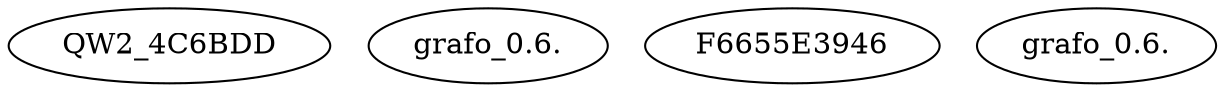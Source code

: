 strict graph  {
"./MALWR/familia_6/QW2_4C6BDDCCA2695D6202DF38708E14FC7E" [label=QW2_4C6BDD];
"./MALWR/familia_6/grafo_0.6.png" [label="grafo_0.6."];
"./MALWR/familia_6/F6655E39465C2FF5B016980D918EA028" [label=F6655E3946];
"./MALWR/familia_6/grafo_0.6.dot" [label="grafo_0.6."];
}
